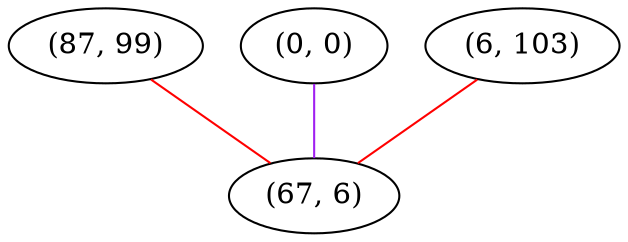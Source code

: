 graph "" {
"(87, 99)";
"(0, 0)";
"(6, 103)";
"(67, 6)";
"(87, 99)" -- "(67, 6)"  [color=red, key=0, weight=1];
"(0, 0)" -- "(67, 6)"  [color=purple, key=0, weight=4];
"(6, 103)" -- "(67, 6)"  [color=red, key=0, weight=1];
}
